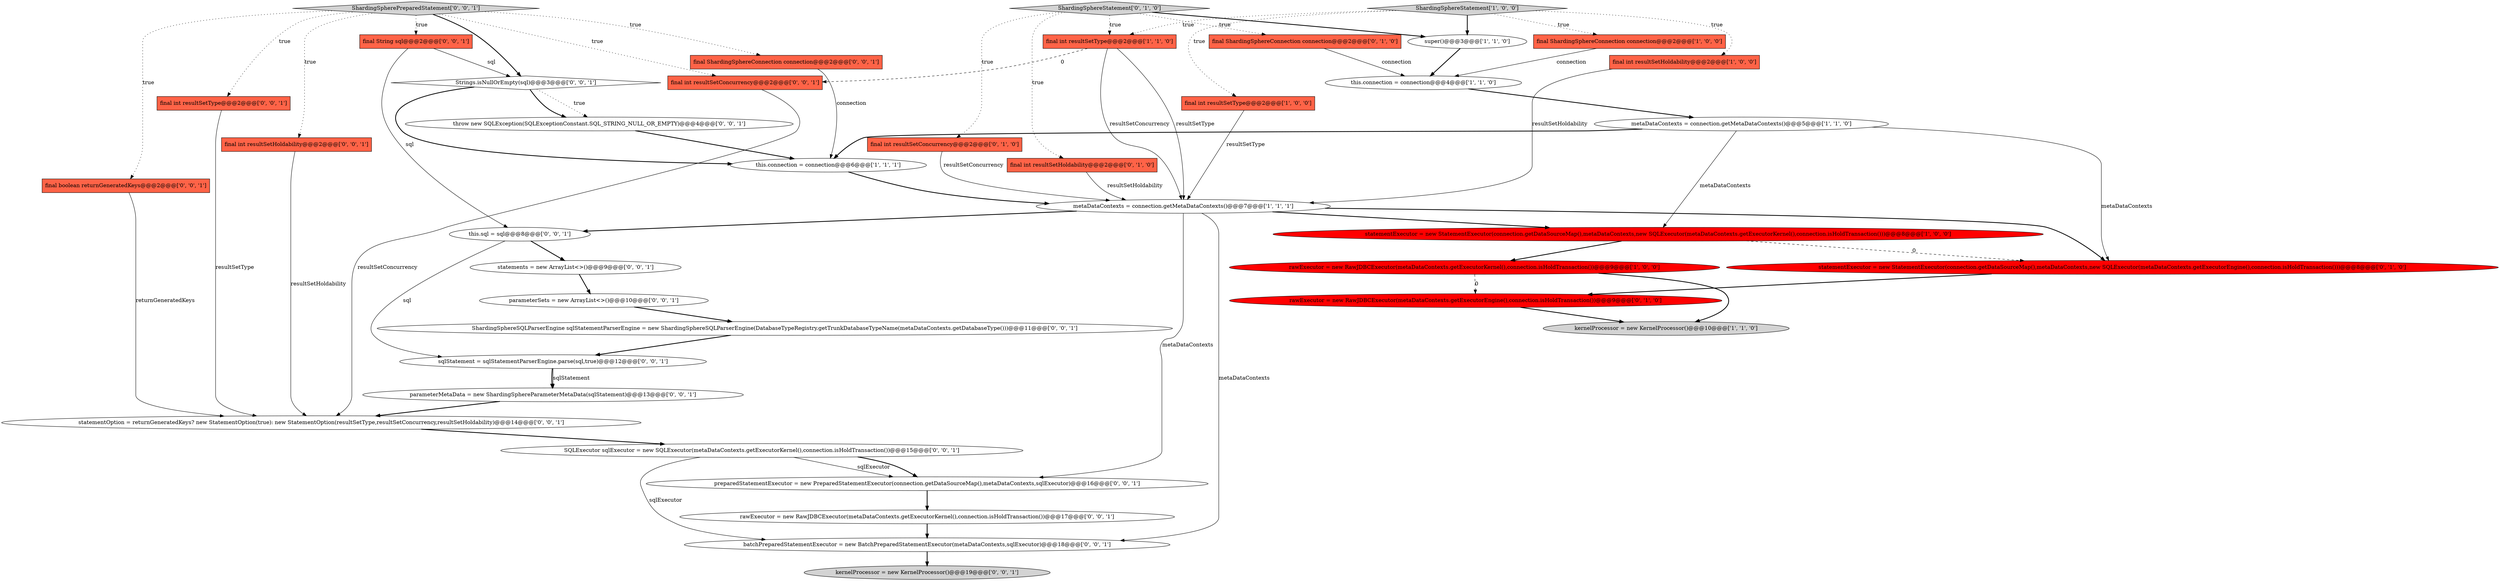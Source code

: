 digraph {
1 [style = filled, label = "rawExecutor = new RawJDBCExecutor(metaDataContexts.getExecutorKernel(),connection.isHoldTransaction())@@@9@@@['1', '0', '0']", fillcolor = red, shape = ellipse image = "AAA1AAABBB1BBB"];
35 [style = filled, label = "final int resultSetConcurrency@@@2@@@['0', '0', '1']", fillcolor = tomato, shape = box image = "AAA0AAABBB3BBB"];
2 [style = filled, label = "super()@@@3@@@['1', '1', '0']", fillcolor = white, shape = ellipse image = "AAA0AAABBB1BBB"];
32 [style = filled, label = "final String sql@@@2@@@['0', '0', '1']", fillcolor = tomato, shape = box image = "AAA0AAABBB3BBB"];
7 [style = filled, label = "final int resultSetHoldability@@@2@@@['1', '0', '0']", fillcolor = tomato, shape = box image = "AAA0AAABBB1BBB"];
39 [style = filled, label = "ShardingSpherePreparedStatement['0', '0', '1']", fillcolor = lightgray, shape = diamond image = "AAA0AAABBB3BBB"];
4 [style = filled, label = "this.connection = connection@@@4@@@['1', '1', '0']", fillcolor = white, shape = ellipse image = "AAA0AAABBB1BBB"];
8 [style = filled, label = "final ShardingSphereConnection connection@@@2@@@['1', '0', '0']", fillcolor = tomato, shape = box image = "AAA0AAABBB1BBB"];
38 [style = filled, label = "sqlStatement = sqlStatementParserEngine.parse(sql,true)@@@12@@@['0', '0', '1']", fillcolor = white, shape = ellipse image = "AAA0AAABBB3BBB"];
36 [style = filled, label = "Strings.isNullOrEmpty(sql)@@@3@@@['0', '0', '1']", fillcolor = white, shape = diamond image = "AAA0AAABBB3BBB"];
25 [style = filled, label = "statementOption = returnGeneratedKeys? new StatementOption(true): new StatementOption(resultSetType,resultSetConcurrency,resultSetHoldability)@@@14@@@['0', '0', '1']", fillcolor = white, shape = ellipse image = "AAA0AAABBB3BBB"];
24 [style = filled, label = "final ShardingSphereConnection connection@@@2@@@['0', '0', '1']", fillcolor = tomato, shape = box image = "AAA0AAABBB3BBB"];
5 [style = filled, label = "kernelProcessor = new KernelProcessor()@@@10@@@['1', '1', '0']", fillcolor = lightgray, shape = ellipse image = "AAA0AAABBB1BBB"];
19 [style = filled, label = "parameterSets = new ArrayList<>()@@@10@@@['0', '0', '1']", fillcolor = white, shape = ellipse image = "AAA0AAABBB3BBB"];
0 [style = filled, label = "metaDataContexts = connection.getMetaDataContexts()@@@5@@@['1', '1', '0']", fillcolor = white, shape = ellipse image = "AAA0AAABBB1BBB"];
9 [style = filled, label = "final int resultSetType@@@2@@@['1', '0', '0']", fillcolor = tomato, shape = box image = "AAA0AAABBB1BBB"];
15 [style = filled, label = "rawExecutor = new RawJDBCExecutor(metaDataContexts.getExecutorEngine(),connection.isHoldTransaction())@@@9@@@['0', '1', '0']", fillcolor = red, shape = ellipse image = "AAA1AAABBB2BBB"];
31 [style = filled, label = "SQLExecutor sqlExecutor = new SQLExecutor(metaDataContexts.getExecutorKernel(),connection.isHoldTransaction())@@@15@@@['0', '0', '1']", fillcolor = white, shape = ellipse image = "AAA0AAABBB3BBB"];
23 [style = filled, label = "this.sql = sql@@@8@@@['0', '0', '1']", fillcolor = white, shape = ellipse image = "AAA0AAABBB3BBB"];
29 [style = filled, label = "final int resultSetType@@@2@@@['0', '0', '1']", fillcolor = tomato, shape = box image = "AAA0AAABBB3BBB"];
3 [style = filled, label = "this.connection = connection@@@6@@@['1', '1', '1']", fillcolor = white, shape = ellipse image = "AAA0AAABBB1BBB"];
13 [style = filled, label = "ShardingSphereStatement['0', '1', '0']", fillcolor = lightgray, shape = diamond image = "AAA0AAABBB2BBB"];
33 [style = filled, label = "final int resultSetHoldability@@@2@@@['0', '0', '1']", fillcolor = tomato, shape = box image = "AAA0AAABBB3BBB"];
16 [style = filled, label = "final ShardingSphereConnection connection@@@2@@@['0', '1', '0']", fillcolor = tomato, shape = box image = "AAA0AAABBB2BBB"];
14 [style = filled, label = "statementExecutor = new StatementExecutor(connection.getDataSourceMap(),metaDataContexts,new SQLExecutor(metaDataContexts.getExecutorEngine(),connection.isHoldTransaction()))@@@8@@@['0', '1', '0']", fillcolor = red, shape = ellipse image = "AAA1AAABBB2BBB"];
18 [style = filled, label = "final int resultSetConcurrency@@@2@@@['0', '1', '0']", fillcolor = tomato, shape = box image = "AAA0AAABBB2BBB"];
26 [style = filled, label = "preparedStatementExecutor = new PreparedStatementExecutor(connection.getDataSourceMap(),metaDataContexts,sqlExecutor)@@@16@@@['0', '0', '1']", fillcolor = white, shape = ellipse image = "AAA0AAABBB3BBB"];
6 [style = filled, label = "ShardingSphereStatement['1', '0', '0']", fillcolor = lightgray, shape = diamond image = "AAA0AAABBB1BBB"];
12 [style = filled, label = "metaDataContexts = connection.getMetaDataContexts()@@@7@@@['1', '1', '1']", fillcolor = white, shape = ellipse image = "AAA0AAABBB1BBB"];
20 [style = filled, label = "rawExecutor = new RawJDBCExecutor(metaDataContexts.getExecutorKernel(),connection.isHoldTransaction())@@@17@@@['0', '0', '1']", fillcolor = white, shape = ellipse image = "AAA0AAABBB3BBB"];
10 [style = filled, label = "final int resultSetType@@@2@@@['1', '1', '0']", fillcolor = tomato, shape = box image = "AAA0AAABBB1BBB"];
17 [style = filled, label = "final int resultSetHoldability@@@2@@@['0', '1', '0']", fillcolor = tomato, shape = box image = "AAA0AAABBB2BBB"];
30 [style = filled, label = "ShardingSphereSQLParserEngine sqlStatementParserEngine = new ShardingSphereSQLParserEngine(DatabaseTypeRegistry.getTrunkDatabaseTypeName(metaDataContexts.getDatabaseType()))@@@11@@@['0', '0', '1']", fillcolor = white, shape = ellipse image = "AAA0AAABBB3BBB"];
34 [style = filled, label = "kernelProcessor = new KernelProcessor()@@@19@@@['0', '0', '1']", fillcolor = lightgray, shape = ellipse image = "AAA0AAABBB3BBB"];
37 [style = filled, label = "throw new SQLException(SQLExceptionConstant.SQL_STRING_NULL_OR_EMPTY)@@@4@@@['0', '0', '1']", fillcolor = white, shape = ellipse image = "AAA0AAABBB3BBB"];
22 [style = filled, label = "final boolean returnGeneratedKeys@@@2@@@['0', '0', '1']", fillcolor = tomato, shape = box image = "AAA0AAABBB3BBB"];
11 [style = filled, label = "statementExecutor = new StatementExecutor(connection.getDataSourceMap(),metaDataContexts,new SQLExecutor(metaDataContexts.getExecutorKernel(),connection.isHoldTransaction()))@@@8@@@['1', '0', '0']", fillcolor = red, shape = ellipse image = "AAA1AAABBB1BBB"];
27 [style = filled, label = "statements = new ArrayList<>()@@@9@@@['0', '0', '1']", fillcolor = white, shape = ellipse image = "AAA0AAABBB3BBB"];
21 [style = filled, label = "batchPreparedStatementExecutor = new BatchPreparedStatementExecutor(metaDataContexts,sqlExecutor)@@@18@@@['0', '0', '1']", fillcolor = white, shape = ellipse image = "AAA0AAABBB3BBB"];
28 [style = filled, label = "parameterMetaData = new ShardingSphereParameterMetaData(sqlStatement)@@@13@@@['0', '0', '1']", fillcolor = white, shape = ellipse image = "AAA0AAABBB3BBB"];
1->5 [style = bold, label=""];
0->3 [style = bold, label=""];
9->12 [style = solid, label="resultSetType"];
31->21 [style = solid, label="sqlExecutor"];
13->16 [style = dotted, label="true"];
30->38 [style = bold, label=""];
13->18 [style = dotted, label="true"];
13->17 [style = dotted, label="true"];
39->35 [style = dotted, label="true"];
8->4 [style = solid, label="connection"];
39->22 [style = dotted, label="true"];
23->27 [style = bold, label=""];
17->12 [style = solid, label="resultSetHoldability"];
11->1 [style = bold, label=""];
38->28 [style = bold, label=""];
10->12 [style = solid, label="resultSetType"];
39->24 [style = dotted, label="true"];
1->15 [style = dashed, label="0"];
22->25 [style = solid, label="returnGeneratedKeys"];
18->12 [style = solid, label="resultSetConcurrency"];
33->25 [style = solid, label="resultSetHoldability"];
12->11 [style = bold, label=""];
21->34 [style = bold, label=""];
32->36 [style = solid, label="sql"];
31->26 [style = solid, label="sqlExecutor"];
38->28 [style = solid, label="sqlStatement"];
10->12 [style = solid, label="resultSetConcurrency"];
12->26 [style = solid, label="metaDataContexts"];
35->25 [style = solid, label="resultSetConcurrency"];
3->12 [style = bold, label=""];
13->10 [style = dotted, label="true"];
2->4 [style = bold, label=""];
36->37 [style = dotted, label="true"];
12->21 [style = solid, label="metaDataContexts"];
15->5 [style = bold, label=""];
7->12 [style = solid, label="resultSetHoldability"];
4->0 [style = bold, label=""];
37->3 [style = bold, label=""];
25->31 [style = bold, label=""];
6->2 [style = bold, label=""];
20->21 [style = bold, label=""];
39->29 [style = dotted, label="true"];
6->10 [style = dotted, label="true"];
32->23 [style = solid, label="sql"];
31->26 [style = bold, label=""];
0->14 [style = solid, label="metaDataContexts"];
24->3 [style = solid, label="connection"];
6->9 [style = dotted, label="true"];
39->32 [style = dotted, label="true"];
6->8 [style = dotted, label="true"];
0->11 [style = solid, label="metaDataContexts"];
19->30 [style = bold, label=""];
11->14 [style = dashed, label="0"];
29->25 [style = solid, label="resultSetType"];
12->14 [style = bold, label=""];
6->7 [style = dotted, label="true"];
28->25 [style = bold, label=""];
23->38 [style = solid, label="sql"];
14->15 [style = bold, label=""];
12->23 [style = bold, label=""];
27->19 [style = bold, label=""];
36->37 [style = bold, label=""];
39->36 [style = bold, label=""];
10->35 [style = dashed, label="0"];
39->33 [style = dotted, label="true"];
26->20 [style = bold, label=""];
13->2 [style = bold, label=""];
16->4 [style = solid, label="connection"];
36->3 [style = bold, label=""];
}
